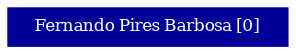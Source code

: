 strict graph grafo2 {
	graph [bb="0,0,134,18", id=grafo2, overlap=False];
	node [label="\N", fontsize=8, shape=rectangle, style=filled];
	0 [label="Fernando Pires Barbosa [0]", URL="http://lattes.cnpq.br/1352060153158116", color="#000099", fontcolor="#FFFFFF", height="0.25", pos="67,9", width="1.8611"];
}

